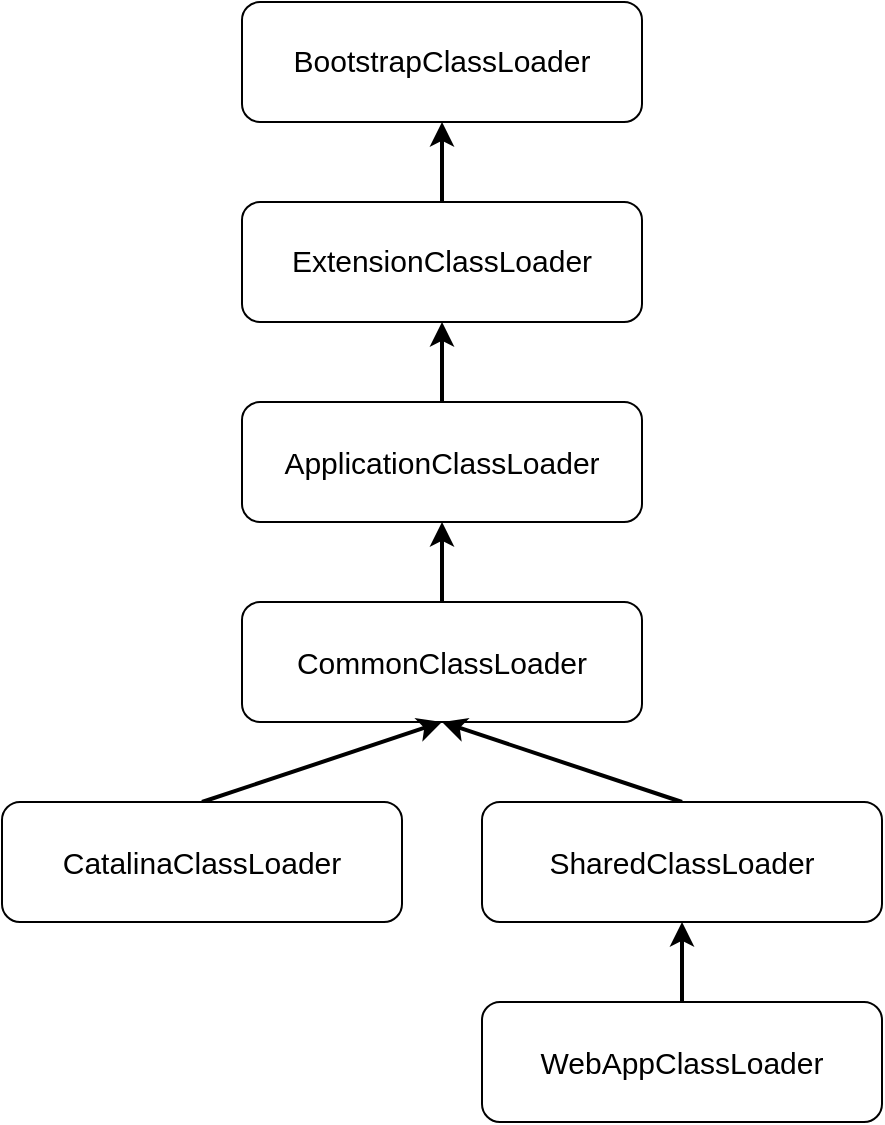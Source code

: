 <mxfile version="17.5.0" type="github">
  <diagram id="LC-mlayZsyrtB2Zl-kx3" name="Page-1">
    <mxGraphModel dx="1038" dy="547" grid="1" gridSize="10" guides="1" tooltips="1" connect="1" arrows="1" fold="1" page="1" pageScale="1" pageWidth="827" pageHeight="1169" math="0" shadow="0">
      <root>
        <mxCell id="0" />
        <mxCell id="1" parent="0" />
        <mxCell id="vT2fOAS-BkIauPyiovnA-1" value="" style="edgeStyle=orthogonalEdgeStyle;rounded=0;orthogonalLoop=1;jettySize=auto;html=1;strokeWidth=2;fontSize=15;" parent="1" source="vT2fOAS-BkIauPyiovnA-4" target="vT2fOAS-BkIauPyiovnA-2" edge="1">
          <mxGeometry relative="1" as="geometry" />
        </mxCell>
        <mxCell id="vT2fOAS-BkIauPyiovnA-2" value="&lt;p style=&quot;line-height: 1.5&quot;&gt;BootstrapClassLoader&lt;/p&gt;" style="rounded=1;whiteSpace=wrap;html=1;fontSize=15;" parent="1" vertex="1">
          <mxGeometry x="240" y="40" width="200" height="60" as="geometry" />
        </mxCell>
        <mxCell id="vT2fOAS-BkIauPyiovnA-3" value="" style="edgeStyle=orthogonalEdgeStyle;rounded=0;orthogonalLoop=1;jettySize=auto;html=1;strokeWidth=2;fontSize=15;exitX=0.5;exitY=0;exitDx=0;exitDy=0;" parent="1" source="vT2fOAS-BkIauPyiovnA-7" target="vT2fOAS-BkIauPyiovnA-4" edge="1">
          <mxGeometry relative="1" as="geometry" />
        </mxCell>
        <mxCell id="vT2fOAS-BkIauPyiovnA-4" value="&lt;p style=&quot;line-height: 1.5&quot;&gt;ExtensionClassLoader&lt;/p&gt;" style="rounded=1;whiteSpace=wrap;html=1;fontSize=15;" parent="1" vertex="1">
          <mxGeometry x="240" y="140" width="200" height="60" as="geometry" />
        </mxCell>
        <mxCell id="vT2fOAS-BkIauPyiovnA-7" value="ApplicationClassLoader" style="rounded=1;whiteSpace=wrap;html=1;fontSize=15;" parent="1" vertex="1">
          <mxGeometry x="240" y="240" width="200" height="60" as="geometry" />
        </mxCell>
        <mxCell id="vT2fOAS-BkIauPyiovnA-11" value="" style="edgeStyle=orthogonalEdgeStyle;rounded=0;orthogonalLoop=1;jettySize=auto;html=1;strokeWidth=2;" parent="1" source="vT2fOAS-BkIauPyiovnA-10" target="vT2fOAS-BkIauPyiovnA-7" edge="1">
          <mxGeometry relative="1" as="geometry" />
        </mxCell>
        <mxCell id="vT2fOAS-BkIauPyiovnA-10" value="CommonClassLoader" style="rounded=1;whiteSpace=wrap;html=1;fontSize=15;" parent="1" vertex="1">
          <mxGeometry x="240" y="340" width="200" height="60" as="geometry" />
        </mxCell>
        <mxCell id="vT2fOAS-BkIauPyiovnA-16" style="rounded=0;orthogonalLoop=1;jettySize=auto;html=1;strokeWidth=2;entryX=0.5;entryY=1;entryDx=0;entryDy=0;exitX=0.5;exitY=0;exitDx=0;exitDy=0;" parent="1" source="vT2fOAS-BkIauPyiovnA-12" target="vT2fOAS-BkIauPyiovnA-10" edge="1">
          <mxGeometry relative="1" as="geometry" />
        </mxCell>
        <mxCell id="vT2fOAS-BkIauPyiovnA-12" value="CatalinaClassLoader" style="rounded=1;whiteSpace=wrap;html=1;fontSize=15;" parent="1" vertex="1">
          <mxGeometry x="120" y="440" width="200" height="60" as="geometry" />
        </mxCell>
        <mxCell id="vT2fOAS-BkIauPyiovnA-17" style="edgeStyle=none;rounded=0;orthogonalLoop=1;jettySize=auto;html=1;entryX=0.5;entryY=1;entryDx=0;entryDy=0;strokeWidth=2;exitX=0.5;exitY=0;exitDx=0;exitDy=0;" parent="1" source="vT2fOAS-BkIauPyiovnA-13" target="vT2fOAS-BkIauPyiovnA-10" edge="1">
          <mxGeometry relative="1" as="geometry" />
        </mxCell>
        <mxCell id="vT2fOAS-BkIauPyiovnA-13" value="SharedClassLoader" style="rounded=1;whiteSpace=wrap;html=1;fontSize=15;" parent="1" vertex="1">
          <mxGeometry x="360" y="440" width="200" height="60" as="geometry" />
        </mxCell>
        <mxCell id="vT2fOAS-BkIauPyiovnA-18" style="edgeStyle=none;rounded=0;orthogonalLoop=1;jettySize=auto;html=1;entryX=0.5;entryY=1;entryDx=0;entryDy=0;strokeWidth=2;" parent="1" source="vT2fOAS-BkIauPyiovnA-14" target="vT2fOAS-BkIauPyiovnA-13" edge="1">
          <mxGeometry relative="1" as="geometry" />
        </mxCell>
        <mxCell id="vT2fOAS-BkIauPyiovnA-14" value="WebAppClassLoader" style="rounded=1;whiteSpace=wrap;html=1;fontSize=15;" parent="1" vertex="1">
          <mxGeometry x="360" y="540" width="200" height="60" as="geometry" />
        </mxCell>
      </root>
    </mxGraphModel>
  </diagram>
</mxfile>
